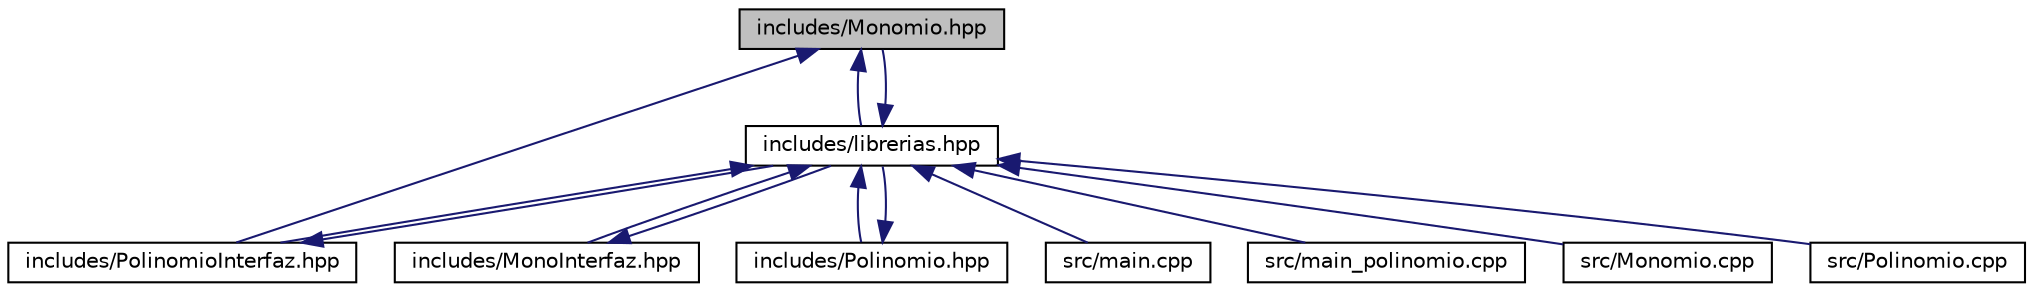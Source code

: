digraph "includes/Monomio.hpp"
{
  edge [fontname="Helvetica",fontsize="10",labelfontname="Helvetica",labelfontsize="10"];
  node [fontname="Helvetica",fontsize="10",shape=record];
  Node1 [label="includes/Monomio.hpp",height=0.2,width=0.4,color="black", fillcolor="grey75", style="filled", fontcolor="black"];
  Node1 -> Node2 [dir="back",color="midnightblue",fontsize="10",style="solid"];
  Node2 [label="includes/librerias.hpp",height=0.2,width=0.4,color="black", fillcolor="white", style="filled",URL="$librerias_8hpp_source.html"];
  Node2 -> Node3 [dir="back",color="midnightblue",fontsize="10",style="solid"];
  Node3 [label="includes/MonoInterfaz.hpp",height=0.2,width=0.4,color="black", fillcolor="white", style="filled",URL="$MonoInterfaz_8hpp_source.html"];
  Node3 -> Node2 [dir="back",color="midnightblue",fontsize="10",style="solid"];
  Node2 -> Node1 [dir="back",color="midnightblue",fontsize="10",style="solid"];
  Node2 -> Node4 [dir="back",color="midnightblue",fontsize="10",style="solid"];
  Node4 [label="includes/PolinomioInterfaz.hpp",height=0.2,width=0.4,color="black", fillcolor="white", style="filled",URL="$PolinomioInterfaz_8hpp_source.html"];
  Node4 -> Node2 [dir="back",color="midnightblue",fontsize="10",style="solid"];
  Node2 -> Node5 [dir="back",color="midnightblue",fontsize="10",style="solid"];
  Node5 [label="includes/Polinomio.hpp",height=0.2,width=0.4,color="black", fillcolor="white", style="filled",URL="$Polinomio_8hpp.html",tooltip="Clase polinomio. "];
  Node5 -> Node2 [dir="back",color="midnightblue",fontsize="10",style="solid"];
  Node2 -> Node6 [dir="back",color="midnightblue",fontsize="10",style="solid"];
  Node6 [label="src/main.cpp",height=0.2,width=0.4,color="black", fillcolor="white", style="filled",URL="$main_8cpp.html",tooltip="Main monomio. "];
  Node2 -> Node7 [dir="back",color="midnightblue",fontsize="10",style="solid"];
  Node7 [label="src/main_polinomio.cpp",height=0.2,width=0.4,color="black", fillcolor="white", style="filled",URL="$main__polinomio_8cpp.html",tooltip="Main. "];
  Node2 -> Node8 [dir="back",color="midnightblue",fontsize="10",style="solid"];
  Node8 [label="src/Monomio.cpp",height=0.2,width=0.4,color="black", fillcolor="white", style="filled",URL="$Monomio_8cpp.html",tooltip="Funciones Monomio. "];
  Node2 -> Node9 [dir="back",color="midnightblue",fontsize="10",style="solid"];
  Node9 [label="src/Polinomio.cpp",height=0.2,width=0.4,color="black", fillcolor="white", style="filled",URL="$Polinomio_8cpp.html",tooltip="Funciones Polinomio. "];
  Node1 -> Node4 [dir="back",color="midnightblue",fontsize="10",style="solid"];
}
